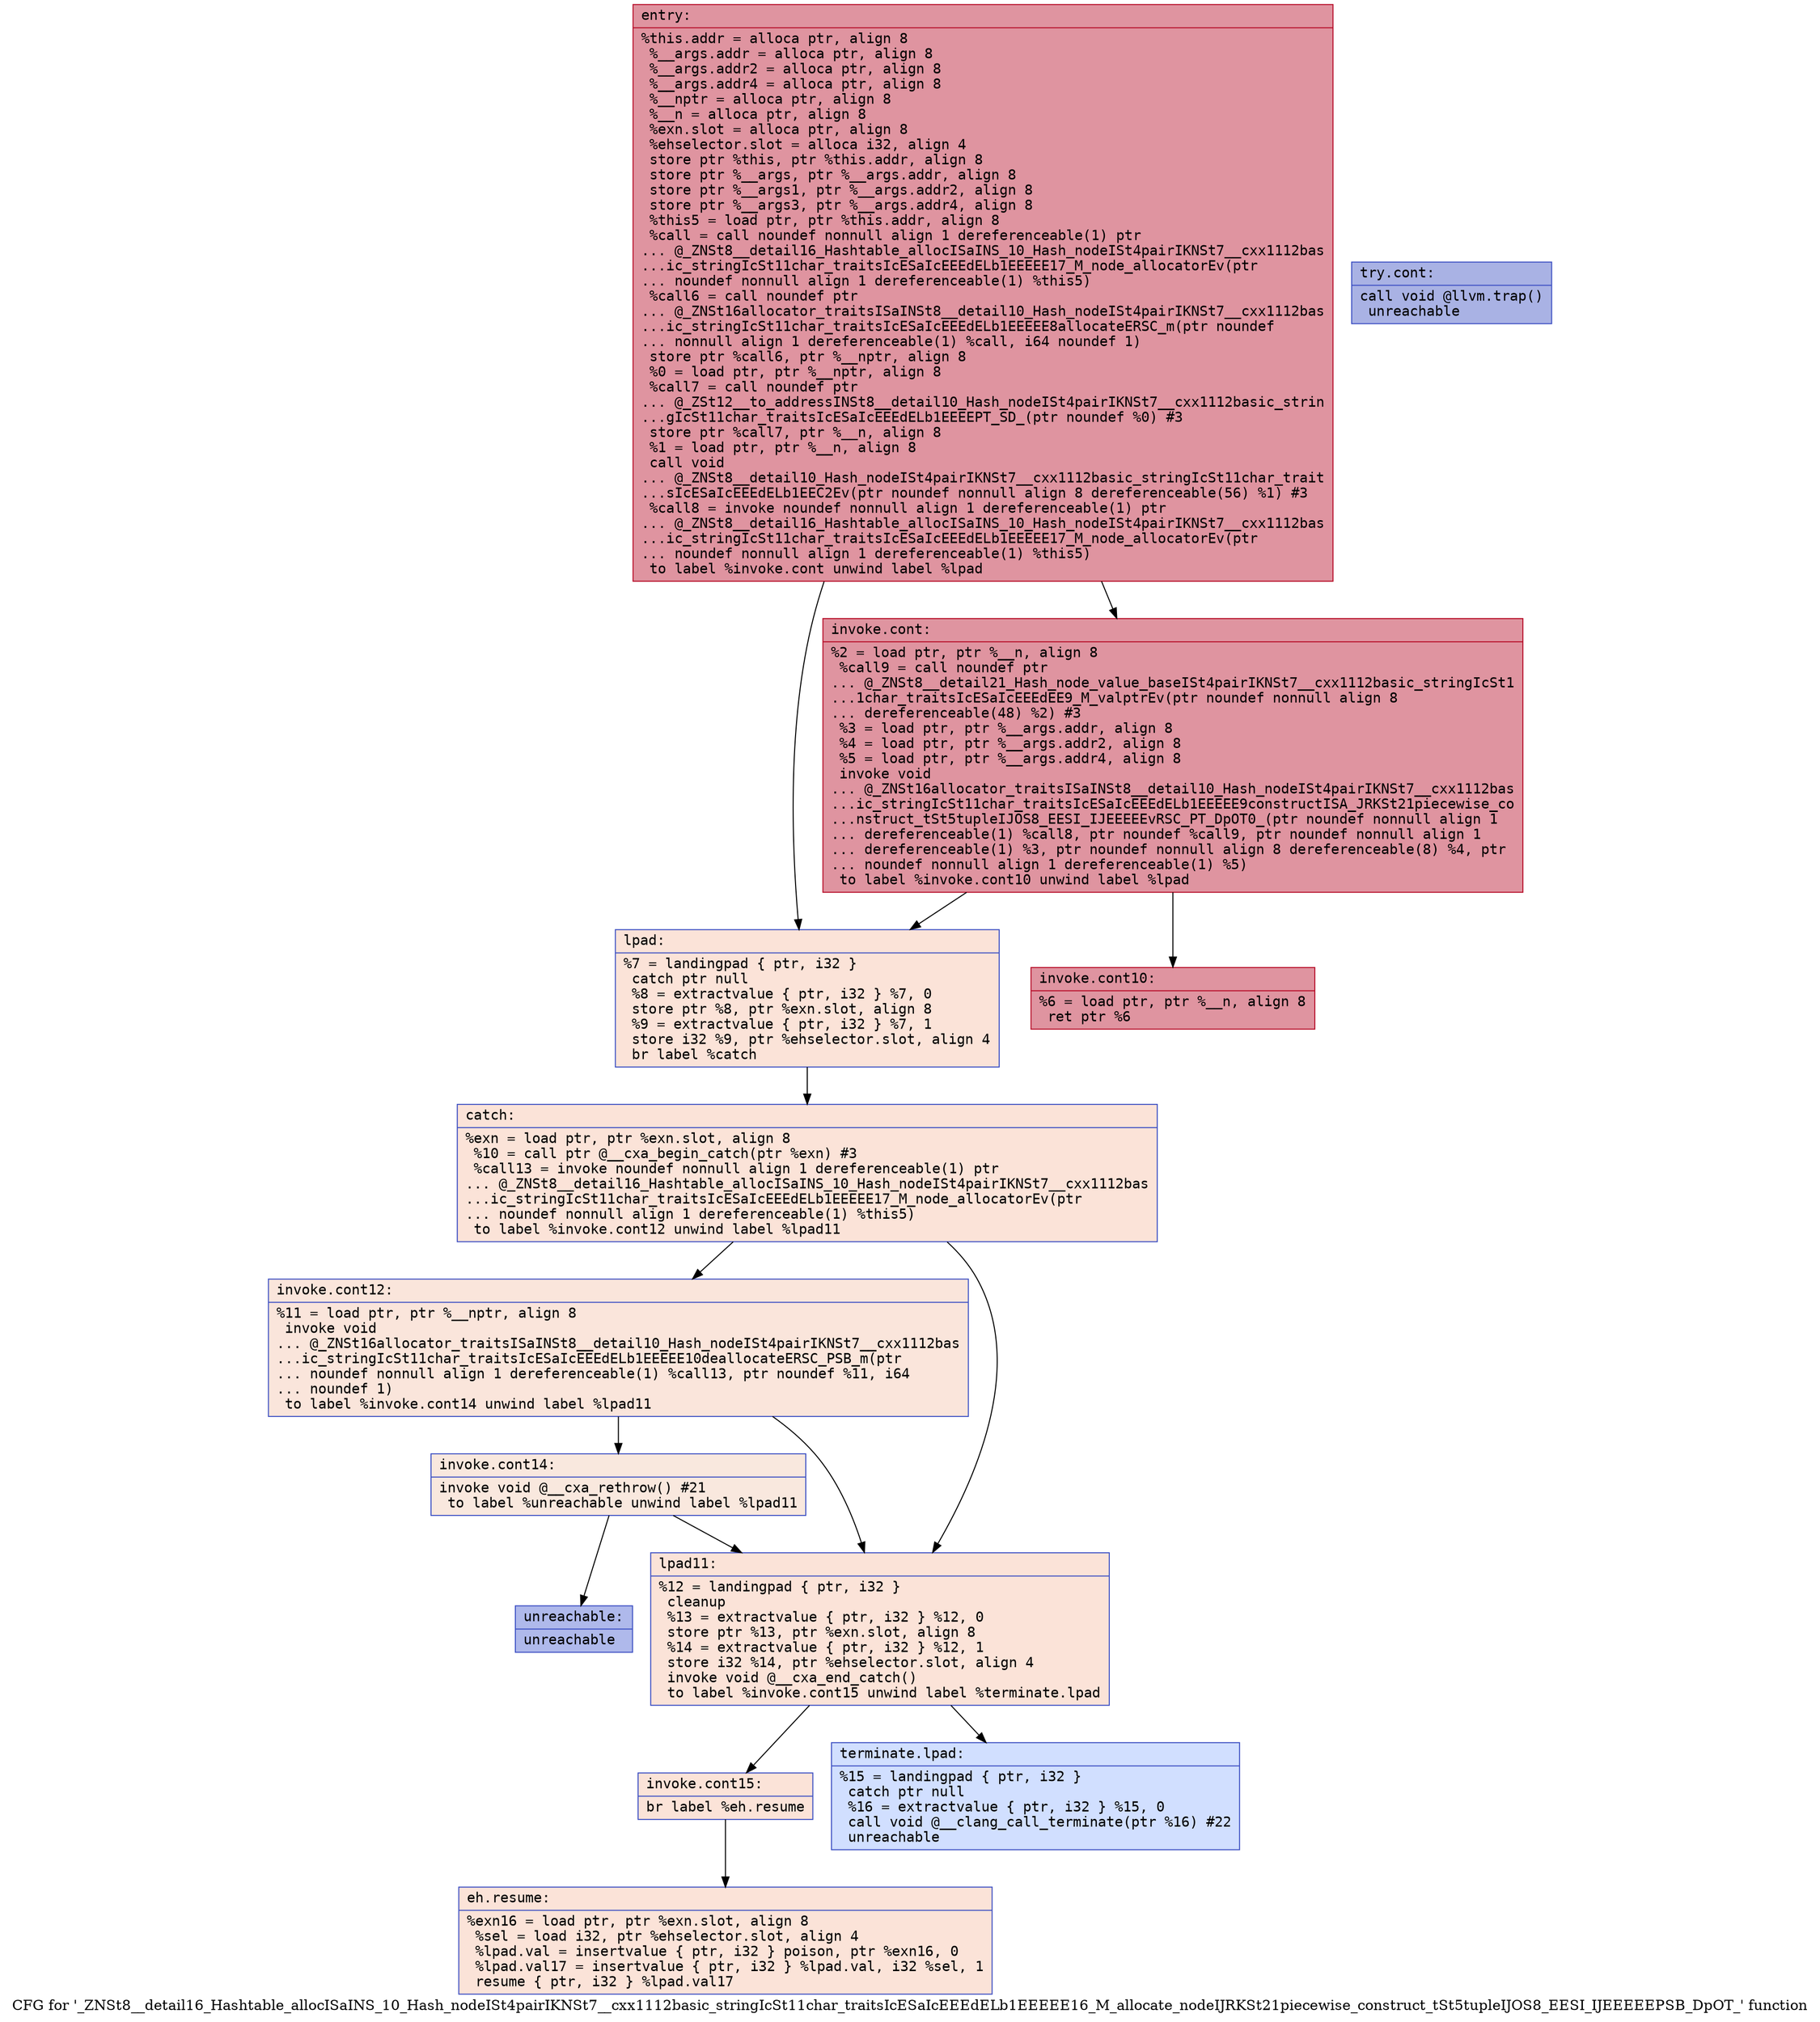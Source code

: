 digraph "CFG for '_ZNSt8__detail16_Hashtable_allocISaINS_10_Hash_nodeISt4pairIKNSt7__cxx1112basic_stringIcSt11char_traitsIcESaIcEEEdELb1EEEEE16_M_allocate_nodeIJRKSt21piecewise_construct_tSt5tupleIJOS8_EESI_IJEEEEEPSB_DpOT_' function" {
	label="CFG for '_ZNSt8__detail16_Hashtable_allocISaINS_10_Hash_nodeISt4pairIKNSt7__cxx1112basic_stringIcSt11char_traitsIcESaIcEEEdELb1EEEEE16_M_allocate_nodeIJRKSt21piecewise_construct_tSt5tupleIJOS8_EESI_IJEEEEEPSB_DpOT_' function";

	Node0x556bfea142f0 [shape=record,color="#b70d28ff", style=filled, fillcolor="#b70d2870" fontname="Courier",label="{entry:\l|  %this.addr = alloca ptr, align 8\l  %__args.addr = alloca ptr, align 8\l  %__args.addr2 = alloca ptr, align 8\l  %__args.addr4 = alloca ptr, align 8\l  %__nptr = alloca ptr, align 8\l  %__n = alloca ptr, align 8\l  %exn.slot = alloca ptr, align 8\l  %ehselector.slot = alloca i32, align 4\l  store ptr %this, ptr %this.addr, align 8\l  store ptr %__args, ptr %__args.addr, align 8\l  store ptr %__args1, ptr %__args.addr2, align 8\l  store ptr %__args3, ptr %__args.addr4, align 8\l  %this5 = load ptr, ptr %this.addr, align 8\l  %call = call noundef nonnull align 1 dereferenceable(1) ptr\l... @_ZNSt8__detail16_Hashtable_allocISaINS_10_Hash_nodeISt4pairIKNSt7__cxx1112bas\l...ic_stringIcSt11char_traitsIcESaIcEEEdELb1EEEEE17_M_node_allocatorEv(ptr\l... noundef nonnull align 1 dereferenceable(1) %this5)\l  %call6 = call noundef ptr\l... @_ZNSt16allocator_traitsISaINSt8__detail10_Hash_nodeISt4pairIKNSt7__cxx1112bas\l...ic_stringIcSt11char_traitsIcESaIcEEEdELb1EEEEE8allocateERSC_m(ptr noundef\l... nonnull align 1 dereferenceable(1) %call, i64 noundef 1)\l  store ptr %call6, ptr %__nptr, align 8\l  %0 = load ptr, ptr %__nptr, align 8\l  %call7 = call noundef ptr\l... @_ZSt12__to_addressINSt8__detail10_Hash_nodeISt4pairIKNSt7__cxx1112basic_strin\l...gIcSt11char_traitsIcESaIcEEEdELb1EEEEPT_SD_(ptr noundef %0) #3\l  store ptr %call7, ptr %__n, align 8\l  %1 = load ptr, ptr %__n, align 8\l  call void\l... @_ZNSt8__detail10_Hash_nodeISt4pairIKNSt7__cxx1112basic_stringIcSt11char_trait\l...sIcESaIcEEEdELb1EEC2Ev(ptr noundef nonnull align 8 dereferenceable(56) %1) #3\l  %call8 = invoke noundef nonnull align 1 dereferenceable(1) ptr\l... @_ZNSt8__detail16_Hashtable_allocISaINS_10_Hash_nodeISt4pairIKNSt7__cxx1112bas\l...ic_stringIcSt11char_traitsIcESaIcEEEdELb1EEEEE17_M_node_allocatorEv(ptr\l... noundef nonnull align 1 dereferenceable(1) %this5)\l          to label %invoke.cont unwind label %lpad\l}"];
	Node0x556bfea142f0 -> Node0x556bfea155b0[tooltip="entry -> invoke.cont\nProbability 100.00%" ];
	Node0x556bfea142f0 -> Node0x556bfea15630[tooltip="entry -> lpad\nProbability 0.00%" ];
	Node0x556bfea155b0 [shape=record,color="#b70d28ff", style=filled, fillcolor="#b70d2870" fontname="Courier",label="{invoke.cont:\l|  %2 = load ptr, ptr %__n, align 8\l  %call9 = call noundef ptr\l... @_ZNSt8__detail21_Hash_node_value_baseISt4pairIKNSt7__cxx1112basic_stringIcSt1\l...1char_traitsIcESaIcEEEdEE9_M_valptrEv(ptr noundef nonnull align 8\l... dereferenceable(48) %2) #3\l  %3 = load ptr, ptr %__args.addr, align 8\l  %4 = load ptr, ptr %__args.addr2, align 8\l  %5 = load ptr, ptr %__args.addr4, align 8\l  invoke void\l... @_ZNSt16allocator_traitsISaINSt8__detail10_Hash_nodeISt4pairIKNSt7__cxx1112bas\l...ic_stringIcSt11char_traitsIcESaIcEEEdELb1EEEEE9constructISA_JRKSt21piecewise_co\l...nstruct_tSt5tupleIJOS8_EESI_IJEEEEEvRSC_PT_DpOT0_(ptr noundef nonnull align 1\l... dereferenceable(1) %call8, ptr noundef %call9, ptr noundef nonnull align 1\l... dereferenceable(1) %3, ptr noundef nonnull align 8 dereferenceable(8) %4, ptr\l... noundef nonnull align 1 dereferenceable(1) %5)\l          to label %invoke.cont10 unwind label %lpad\l}"];
	Node0x556bfea155b0 -> Node0x556bfea15a20[tooltip="invoke.cont -> invoke.cont10\nProbability 100.00%" ];
	Node0x556bfea155b0 -> Node0x556bfea15630[tooltip="invoke.cont -> lpad\nProbability 0.00%" ];
	Node0x556bfea15a20 [shape=record,color="#b70d28ff", style=filled, fillcolor="#b70d2870" fontname="Courier",label="{invoke.cont10:\l|  %6 = load ptr, ptr %__n, align 8\l  ret ptr %6\l}"];
	Node0x556bfea15630 [shape=record,color="#3d50c3ff", style=filled, fillcolor="#f6bfa670" fontname="Courier",label="{lpad:\l|  %7 = landingpad \{ ptr, i32 \}\l          catch ptr null\l  %8 = extractvalue \{ ptr, i32 \} %7, 0\l  store ptr %8, ptr %exn.slot, align 8\l  %9 = extractvalue \{ ptr, i32 \} %7, 1\l  store i32 %9, ptr %ehselector.slot, align 4\l  br label %catch\l}"];
	Node0x556bfea15630 -> Node0x556bfea15eb0[tooltip="lpad -> catch\nProbability 100.00%" ];
	Node0x556bfea15eb0 [shape=record,color="#3d50c3ff", style=filled, fillcolor="#f6bfa670" fontname="Courier",label="{catch:\l|  %exn = load ptr, ptr %exn.slot, align 8\l  %10 = call ptr @__cxa_begin_catch(ptr %exn) #3\l  %call13 = invoke noundef nonnull align 1 dereferenceable(1) ptr\l... @_ZNSt8__detail16_Hashtable_allocISaINS_10_Hash_nodeISt4pairIKNSt7__cxx1112bas\l...ic_stringIcSt11char_traitsIcESaIcEEEdELb1EEEEE17_M_node_allocatorEv(ptr\l... noundef nonnull align 1 dereferenceable(1) %this5)\l          to label %invoke.cont12 unwind label %lpad11\l}"];
	Node0x556bfea15eb0 -> Node0x556bfea16180[tooltip="catch -> invoke.cont12\nProbability 50.00%" ];
	Node0x556bfea15eb0 -> Node0x556bfea14770[tooltip="catch -> lpad11\nProbability 50.00%" ];
	Node0x556bfea16180 [shape=record,color="#3d50c3ff", style=filled, fillcolor="#f4c5ad70" fontname="Courier",label="{invoke.cont12:\l|  %11 = load ptr, ptr %__nptr, align 8\l  invoke void\l... @_ZNSt16allocator_traitsISaINSt8__detail10_Hash_nodeISt4pairIKNSt7__cxx1112bas\l...ic_stringIcSt11char_traitsIcESaIcEEEdELb1EEEEE10deallocateERSC_PSB_m(ptr\l... noundef nonnull align 1 dereferenceable(1) %call13, ptr noundef %11, i64\l... noundef 1)\l          to label %invoke.cont14 unwind label %lpad11\l}"];
	Node0x556bfea16180 -> Node0x556bfea165c0[tooltip="invoke.cont12 -> invoke.cont14\nProbability 50.00%" ];
	Node0x556bfea16180 -> Node0x556bfea14770[tooltip="invoke.cont12 -> lpad11\nProbability 50.00%" ];
	Node0x556bfea165c0 [shape=record,color="#3d50c3ff", style=filled, fillcolor="#f2cab570" fontname="Courier",label="{invoke.cont14:\l|  invoke void @__cxa_rethrow() #21\l          to label %unreachable unwind label %lpad11\l}"];
	Node0x556bfea165c0 -> Node0x556bfea16680[tooltip="invoke.cont14 -> unreachable\nProbability 0.00%" ];
	Node0x556bfea165c0 -> Node0x556bfea14770[tooltip="invoke.cont14 -> lpad11\nProbability 100.00%" ];
	Node0x556bfea14770 [shape=record,color="#3d50c3ff", style=filled, fillcolor="#f6bfa670" fontname="Courier",label="{lpad11:\l|  %12 = landingpad \{ ptr, i32 \}\l          cleanup\l  %13 = extractvalue \{ ptr, i32 \} %12, 0\l  store ptr %13, ptr %exn.slot, align 8\l  %14 = extractvalue \{ ptr, i32 \} %12, 1\l  store i32 %14, ptr %ehselector.slot, align 4\l  invoke void @__cxa_end_catch()\l          to label %invoke.cont15 unwind label %terminate.lpad\l}"];
	Node0x556bfea14770 -> Node0x556bfea16950[tooltip="lpad11 -> invoke.cont15\nProbability 100.00%" ];
	Node0x556bfea14770 -> Node0x556bfea16a00[tooltip="lpad11 -> terminate.lpad\nProbability 0.00%" ];
	Node0x556bfea16950 [shape=record,color="#3d50c3ff", style=filled, fillcolor="#f6bfa670" fontname="Courier",label="{invoke.cont15:\l|  br label %eh.resume\l}"];
	Node0x556bfea16950 -> Node0x556bfea16c20[tooltip="invoke.cont15 -> eh.resume\nProbability 100.00%" ];
	Node0x556bfea16ce0 [shape=record,color="#3d50c3ff", style=filled, fillcolor="#3d50c370" fontname="Courier",label="{try.cont:\l|  call void @llvm.trap()\l  unreachable\l}"];
	Node0x556bfea16c20 [shape=record,color="#3d50c3ff", style=filled, fillcolor="#f6bfa670" fontname="Courier",label="{eh.resume:\l|  %exn16 = load ptr, ptr %exn.slot, align 8\l  %sel = load i32, ptr %ehselector.slot, align 4\l  %lpad.val = insertvalue \{ ptr, i32 \} poison, ptr %exn16, 0\l  %lpad.val17 = insertvalue \{ ptr, i32 \} %lpad.val, i32 %sel, 1\l  resume \{ ptr, i32 \} %lpad.val17\l}"];
	Node0x556bfea16a00 [shape=record,color="#3d50c3ff", style=filled, fillcolor="#96b7ff70" fontname="Courier",label="{terminate.lpad:\l|  %15 = landingpad \{ ptr, i32 \}\l          catch ptr null\l  %16 = extractvalue \{ ptr, i32 \} %15, 0\l  call void @__clang_call_terminate(ptr %16) #22\l  unreachable\l}"];
	Node0x556bfea16680 [shape=record,color="#3d50c3ff", style=filled, fillcolor="#4961d270" fontname="Courier",label="{unreachable:\l|  unreachable\l}"];
}
